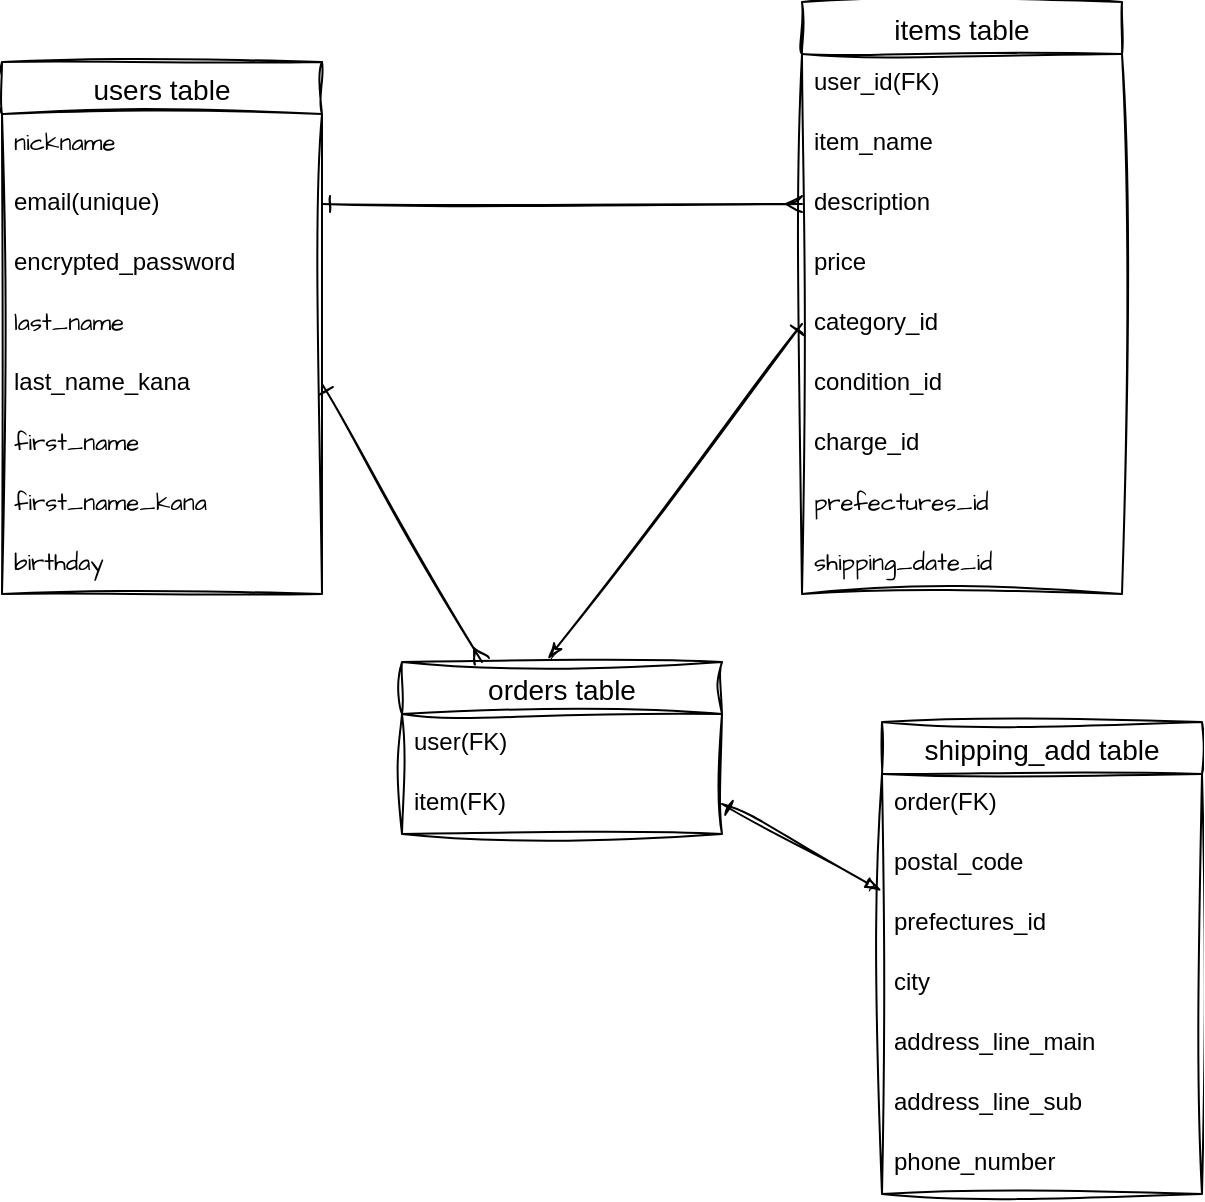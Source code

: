 <mxfile>
    <diagram id="wr3L5xwtOhrqCBIUgyCz" name="ページ1">
        <mxGraphModel dx="1393" dy="584" grid="1" gridSize="10" guides="1" tooltips="1" connect="1" arrows="1" fold="1" page="1" pageScale="1" pageWidth="827" pageHeight="1169" math="0" shadow="0">
            <root>
                <mxCell id="0"/>
                <mxCell id="1" parent="0"/>
                <mxCell id="11" value="shipping_add table" style="swimlane;fontStyle=0;childLayout=stackLayout;horizontal=1;startSize=26;horizontalStack=0;resizeParent=1;resizeParentMax=0;resizeLast=0;collapsible=1;marginBottom=0;align=center;fontSize=14;sketch=1;curveFitting=1;jiggle=2;" parent="1" vertex="1">
                    <mxGeometry x="600" y="380" width="160" height="236" as="geometry"/>
                </mxCell>
                <mxCell id="45" value="order(FK)" style="text;strokeColor=none;fillColor=none;spacingLeft=4;spacingRight=4;overflow=hidden;rotatable=0;points=[[0,0.5],[1,0.5]];portConstraint=eastwest;fontSize=12;sketch=1;curveFitting=1;jiggle=2;" parent="11" vertex="1">
                    <mxGeometry y="26" width="160" height="30" as="geometry"/>
                </mxCell>
                <mxCell id="38" value="postal_code" style="text;strokeColor=none;fillColor=none;spacingLeft=4;spacingRight=4;overflow=hidden;rotatable=0;points=[[0,0.5],[1,0.5]];portConstraint=eastwest;fontSize=12;sketch=1;curveFitting=1;jiggle=2;" parent="11" vertex="1">
                    <mxGeometry y="56" width="160" height="30" as="geometry"/>
                </mxCell>
                <mxCell id="41" value="prefectures_id" style="text;strokeColor=none;fillColor=none;spacingLeft=4;spacingRight=4;overflow=hidden;rotatable=0;points=[[0,0.5],[1,0.5]];portConstraint=eastwest;fontSize=12;sketch=1;curveFitting=1;jiggle=2;" parent="11" vertex="1">
                    <mxGeometry y="86" width="160" height="30" as="geometry"/>
                </mxCell>
                <mxCell id="44" value="city" style="text;strokeColor=none;fillColor=none;spacingLeft=4;spacingRight=4;overflow=hidden;rotatable=0;points=[[0,0.5],[1,0.5]];portConstraint=eastwest;fontSize=12;sketch=1;curveFitting=1;jiggle=2;" parent="11" vertex="1">
                    <mxGeometry y="116" width="160" height="30" as="geometry"/>
                </mxCell>
                <mxCell id="43" value="address_line_main" style="text;strokeColor=none;fillColor=none;spacingLeft=4;spacingRight=4;overflow=hidden;rotatable=0;points=[[0,0.5],[1,0.5]];portConstraint=eastwest;fontSize=12;sketch=1;curveFitting=1;jiggle=2;" parent="11" vertex="1">
                    <mxGeometry y="146" width="160" height="30" as="geometry"/>
                </mxCell>
                <mxCell id="42" value="address_line_sub" style="text;strokeColor=none;fillColor=none;spacingLeft=4;spacingRight=4;overflow=hidden;rotatable=0;points=[[0,0.5],[1,0.5]];portConstraint=eastwest;fontSize=12;sketch=1;curveFitting=1;jiggle=2;" parent="11" vertex="1">
                    <mxGeometry y="176" width="160" height="30" as="geometry"/>
                </mxCell>
                <mxCell id="13" value="phone_number" style="text;strokeColor=none;fillColor=none;spacingLeft=4;spacingRight=4;overflow=hidden;rotatable=0;points=[[0,0.5],[1,0.5]];portConstraint=eastwest;fontSize=12;sketch=1;curveFitting=1;jiggle=2;" parent="11" vertex="1">
                    <mxGeometry y="206" width="160" height="30" as="geometry"/>
                </mxCell>
                <mxCell id="19" value="items table" style="swimlane;fontStyle=0;childLayout=stackLayout;horizontal=1;startSize=26;horizontalStack=0;resizeParent=1;resizeParentMax=0;resizeLast=0;collapsible=1;marginBottom=0;align=center;fontSize=14;sketch=1;curveFitting=1;jiggle=2;" parent="1" vertex="1">
                    <mxGeometry x="560" y="20" width="160" height="296" as="geometry"/>
                </mxCell>
                <mxCell id="20" value="user_id(FK)&#10;&#10;" style="text;strokeColor=none;fillColor=none;spacingLeft=4;spacingRight=4;overflow=hidden;rotatable=0;points=[[0,0.5],[1,0.5]];portConstraint=eastwest;fontSize=12;sketch=1;curveFitting=1;jiggle=2;" parent="19" vertex="1">
                    <mxGeometry y="26" width="160" height="30" as="geometry"/>
                </mxCell>
                <mxCell id="33" value="item_name&#10;" style="text;strokeColor=none;fillColor=none;spacingLeft=4;spacingRight=4;overflow=hidden;rotatable=0;points=[[0,0.5],[1,0.5]];portConstraint=eastwest;fontSize=12;sketch=1;curveFitting=1;jiggle=2;" parent="19" vertex="1">
                    <mxGeometry y="56" width="160" height="30" as="geometry"/>
                </mxCell>
                <mxCell id="21" value="description" style="text;strokeColor=none;fillColor=none;spacingLeft=4;spacingRight=4;overflow=hidden;rotatable=0;points=[[0,0.5],[1,0.5]];portConstraint=eastwest;fontSize=12;sketch=1;curveFitting=1;jiggle=2;" parent="19" vertex="1">
                    <mxGeometry y="86" width="160" height="30" as="geometry"/>
                </mxCell>
                <mxCell id="35" value="price" style="text;strokeColor=none;fillColor=none;spacingLeft=4;spacingRight=4;overflow=hidden;rotatable=0;points=[[0,0.5],[1,0.5]];portConstraint=eastwest;fontSize=12;sketch=1;curveFitting=1;jiggle=2;" parent="19" vertex="1">
                    <mxGeometry y="116" width="160" height="30" as="geometry"/>
                </mxCell>
                <mxCell id="32" value="category_id" style="text;strokeColor=none;fillColor=none;spacingLeft=4;spacingRight=4;overflow=hidden;rotatable=0;points=[[0,0.5],[1,0.5]];portConstraint=eastwest;fontSize=12;sketch=1;curveFitting=1;jiggle=2;" parent="19" vertex="1">
                    <mxGeometry y="146" width="160" height="30" as="geometry"/>
                </mxCell>
                <mxCell id="34" value="condition_id" style="text;strokeColor=none;fillColor=none;spacingLeft=4;spacingRight=4;overflow=hidden;rotatable=0;points=[[0,0.5],[1,0.5]];portConstraint=eastwest;fontSize=12;sketch=1;curveFitting=1;jiggle=2;" parent="19" vertex="1">
                    <mxGeometry y="176" width="160" height="30" as="geometry"/>
                </mxCell>
                <mxCell id="31" value="charge_id" style="text;strokeColor=none;fillColor=none;spacingLeft=4;spacingRight=4;overflow=hidden;rotatable=0;points=[[0,0.5],[1,0.5]];portConstraint=eastwest;fontSize=12;sketch=1;curveFitting=1;jiggle=2;" parent="19" vertex="1">
                    <mxGeometry y="206" width="160" height="30" as="geometry"/>
                </mxCell>
                <mxCell id="80" value="prefectures_id" style="text;strokeColor=none;fillColor=none;spacingLeft=4;spacingRight=4;overflow=hidden;rotatable=0;points=[[0,0.5],[1,0.5]];portConstraint=eastwest;fontSize=12;sketch=1;hachureGap=4;jiggle=2;curveFitting=1;fontFamily=Architects Daughter;fontSource=https%3A%2F%2Ffonts.googleapis.com%2Fcss%3Ffamily%3DArchitects%2BDaughter;" vertex="1" parent="19">
                    <mxGeometry y="236" width="160" height="30" as="geometry"/>
                </mxCell>
                <mxCell id="83" value="shipping_date_id" style="text;strokeColor=none;fillColor=none;spacingLeft=4;spacingRight=4;overflow=hidden;rotatable=0;points=[[0,0.5],[1,0.5]];portConstraint=eastwest;fontSize=12;sketch=1;hachureGap=4;jiggle=2;curveFitting=1;fontFamily=Architects Daughter;fontSource=https%3A%2F%2Ffonts.googleapis.com%2Fcss%3Ffamily%3DArchitects%2BDaughter;" vertex="1" parent="19">
                    <mxGeometry y="266" width="160" height="30" as="geometry"/>
                </mxCell>
                <mxCell id="23" value="users table" style="swimlane;fontStyle=0;childLayout=stackLayout;horizontal=1;startSize=26;horizontalStack=0;resizeParent=1;resizeParentMax=0;resizeLast=0;collapsible=1;marginBottom=0;align=center;fontSize=14;sketch=1;curveFitting=1;jiggle=2;" parent="1" vertex="1">
                    <mxGeometry x="160" y="50" width="160" height="266" as="geometry"/>
                </mxCell>
                <mxCell id="63" value="nickname" style="text;strokeColor=none;fillColor=none;spacingLeft=4;spacingRight=4;overflow=hidden;rotatable=0;points=[[0,0.5],[1,0.5]];portConstraint=eastwest;fontSize=12;sketch=1;hachureGap=4;jiggle=2;curveFitting=1;fontFamily=Architects Daughter;fontSource=https%3A%2F%2Ffonts.googleapis.com%2Fcss%3Ffamily%3DArchitects%2BDaughter;" parent="23" vertex="1">
                    <mxGeometry y="26" width="160" height="30" as="geometry"/>
                </mxCell>
                <mxCell id="30" value="email(unique)" style="text;strokeColor=none;fillColor=none;spacingLeft=4;spacingRight=4;overflow=hidden;rotatable=0;points=[[0,0.5],[1,0.5]];portConstraint=eastwest;fontSize=12;sketch=1;curveFitting=1;jiggle=2;" parent="23" vertex="1">
                    <mxGeometry y="56" width="160" height="30" as="geometry"/>
                </mxCell>
                <mxCell id="25" value="encrypted_password" style="text;strokeColor=none;fillColor=none;spacingLeft=4;spacingRight=4;overflow=hidden;rotatable=0;points=[[0,0.5],[1,0.5]];portConstraint=eastwest;fontSize=12;sketch=1;curveFitting=1;jiggle=2;" parent="23" vertex="1">
                    <mxGeometry y="86" width="160" height="30" as="geometry"/>
                </mxCell>
                <mxCell id="62" value="last_name" style="text;strokeColor=none;fillColor=none;spacingLeft=4;spacingRight=4;overflow=hidden;rotatable=0;points=[[0,0.5],[1,0.5]];portConstraint=eastwest;fontSize=12;sketch=1;hachureGap=4;jiggle=2;curveFitting=1;fontFamily=Architects Daughter;fontSource=https%3A%2F%2Ffonts.googleapis.com%2Fcss%3Ffamily%3DArchitects%2BDaughter;" parent="23" vertex="1">
                    <mxGeometry y="116" width="160" height="30" as="geometry"/>
                </mxCell>
                <mxCell id="29" value="last_name_kana" style="text;strokeColor=none;fillColor=none;spacingLeft=4;spacingRight=4;overflow=hidden;rotatable=0;points=[[0,0.5],[1,0.5]];portConstraint=eastwest;fontSize=12;sketch=1;curveFitting=1;jiggle=2;" parent="23" vertex="1">
                    <mxGeometry y="146" width="160" height="30" as="geometry"/>
                </mxCell>
                <mxCell id="88" value="first_name" style="text;strokeColor=none;fillColor=none;spacingLeft=4;spacingRight=4;overflow=hidden;rotatable=0;points=[[0,0.5],[1,0.5]];portConstraint=eastwest;fontSize=12;sketch=1;hachureGap=4;jiggle=2;curveFitting=1;fontFamily=Architects Daughter;fontSource=https%3A%2F%2Ffonts.googleapis.com%2Fcss%3Ffamily%3DArchitects%2BDaughter;" vertex="1" parent="23">
                    <mxGeometry y="176" width="160" height="30" as="geometry"/>
                </mxCell>
                <mxCell id="89" value="first_name_kana" style="text;strokeColor=none;fillColor=none;spacingLeft=4;spacingRight=4;overflow=hidden;rotatable=0;points=[[0,0.5],[1,0.5]];portConstraint=eastwest;fontSize=12;sketch=1;hachureGap=4;jiggle=2;curveFitting=1;fontFamily=Architects Daughter;fontSource=https%3A%2F%2Ffonts.googleapis.com%2Fcss%3Ffamily%3DArchitects%2BDaughter;" vertex="1" parent="23">
                    <mxGeometry y="206" width="160" height="30" as="geometry"/>
                </mxCell>
                <mxCell id="58" value="birthday" style="text;strokeColor=none;fillColor=none;spacingLeft=4;spacingRight=4;overflow=hidden;rotatable=0;points=[[0,0.5],[1,0.5]];portConstraint=eastwest;fontSize=12;sketch=1;hachureGap=4;jiggle=2;curveFitting=1;fontFamily=Architects Daughter;fontSource=https%3A%2F%2Ffonts.googleapis.com%2Fcss%3Ffamily%3DArchitects%2BDaughter;" parent="23" vertex="1">
                    <mxGeometry y="236" width="160" height="30" as="geometry"/>
                </mxCell>
                <mxCell id="64" style="edgeStyle=none;sketch=1;hachureGap=4;jiggle=2;curveFitting=1;html=1;exitX=1;exitY=0.5;exitDx=0;exitDy=0;fontFamily=Architects Daughter;fontSource=https%3A%2F%2Ffonts.googleapis.com%2Fcss%3Ffamily%3DArchitects%2BDaughter;fontSize=16;endArrow=ERmany;endFill=0;startSize=6;startArrow=ERone;startFill=0;entryX=0;entryY=0.5;entryDx=0;entryDy=0;" parent="1" source="30" target="21" edge="1">
                    <mxGeometry relative="1" as="geometry">
                        <mxPoint x="470" y="131" as="targetPoint"/>
                    </mxGeometry>
                </mxCell>
                <mxCell id="73" style="edgeStyle=none;sketch=1;hachureGap=4;jiggle=2;curveFitting=1;html=1;exitX=1;exitY=0.5;exitDx=0;exitDy=0;entryX=0.25;entryY=0;entryDx=0;entryDy=0;fontFamily=Architects Daughter;fontSource=https%3A%2F%2Ffonts.googleapis.com%2Fcss%3Ffamily%3DArchitects%2BDaughter;fontSize=16;endArrow=ERmany;endFill=0;startArrow=ERone;startFill=0;" parent="1" source="29" target="15" edge="1">
                    <mxGeometry relative="1" as="geometry"/>
                </mxCell>
                <mxCell id="15" value="orders table" style="swimlane;fontStyle=0;childLayout=stackLayout;horizontal=1;startSize=26;horizontalStack=0;resizeParent=1;resizeParentMax=0;resizeLast=0;collapsible=1;marginBottom=0;align=center;fontSize=14;sketch=1;curveFitting=1;jiggle=2;" parent="1" vertex="1">
                    <mxGeometry x="360" y="350" width="160" height="86" as="geometry"/>
                </mxCell>
                <mxCell id="16" value="user(FK)" style="text;strokeColor=none;fillColor=none;spacingLeft=4;spacingRight=4;overflow=hidden;rotatable=0;points=[[0,0.5],[1,0.5]];portConstraint=eastwest;fontSize=12;sketch=1;curveFitting=1;jiggle=2;" parent="15" vertex="1">
                    <mxGeometry y="26" width="160" height="30" as="geometry"/>
                </mxCell>
                <mxCell id="17" value="item(FK)" style="text;strokeColor=none;fillColor=none;spacingLeft=4;spacingRight=4;overflow=hidden;rotatable=0;points=[[0,0.5],[1,0.5]];portConstraint=eastwest;fontSize=12;sketch=1;curveFitting=1;jiggle=2;" parent="15" vertex="1">
                    <mxGeometry y="56" width="160" height="30" as="geometry"/>
                </mxCell>
                <mxCell id="77" style="edgeStyle=none;sketch=1;hachureGap=4;jiggle=2;curveFitting=1;html=1;exitX=0;exitY=0.5;exitDx=0;exitDy=0;fontFamily=Architects Daughter;fontSource=https%3A%2F%2Ffonts.googleapis.com%2Fcss%3Ffamily%3DArchitects%2BDaughter;fontSize=16;entryX=0.456;entryY=-0.017;entryDx=0;entryDy=0;entryPerimeter=0;startArrow=ERone;startFill=0;endArrow=classicThin;endFill=1;" parent="1" source="32" target="15" edge="1">
                    <mxGeometry relative="1" as="geometry">
                        <mxPoint x="450" y="380" as="targetPoint"/>
                    </mxGeometry>
                </mxCell>
                <mxCell id="87" style="edgeStyle=none;sketch=1;hachureGap=4;jiggle=2;curveFitting=1;html=1;exitX=1;exitY=0.5;exitDx=0;exitDy=0;entryX=-0.002;entryY=-0.056;entryDx=0;entryDy=0;entryPerimeter=0;fontFamily=Architects Daughter;fontSource=https%3A%2F%2Ffonts.googleapis.com%2Fcss%3Ffamily%3DArchitects%2BDaughter;fontSize=16;startArrow=ERone;startFill=0;endArrow=blockThin;endFill=1;startSize=6;" edge="1" parent="1" source="17" target="41">
                    <mxGeometry relative="1" as="geometry">
                        <mxPoint x="490" y="391" as="sourcePoint"/>
                    </mxGeometry>
                </mxCell>
            </root>
        </mxGraphModel>
    </diagram>
</mxfile>